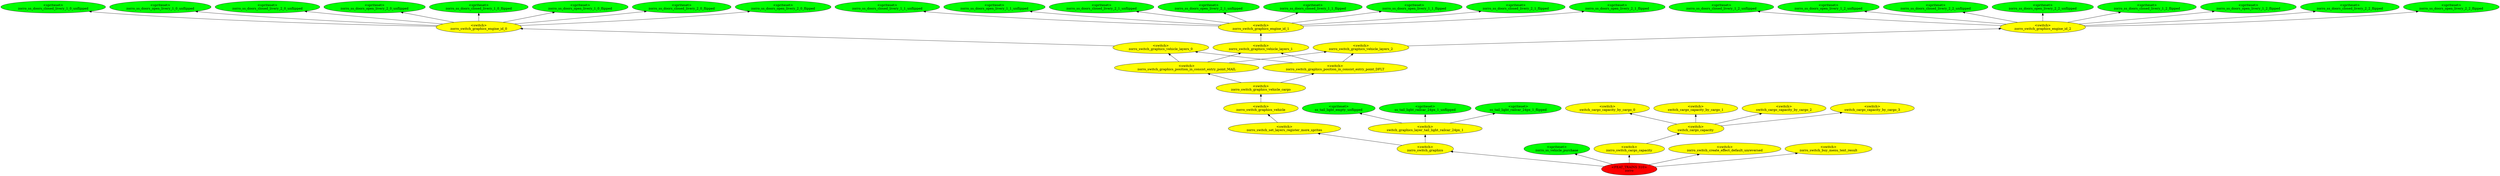 digraph {
rankdir="BT"
ss_tail_light_railcar_24px_1_unflipped [fillcolor=green style="filled" label="<spriteset>\nss_tail_light_railcar_24px_1_unflipped"]
ss_tail_light_railcar_24px_1_flipped [fillcolor=green style="filled" label="<spriteset>\nss_tail_light_railcar_24px_1_flipped"]
ss_tail_light_empty_unflipped [fillcolor=green style="filled" label="<spriteset>\nss_tail_light_empty_unflipped"]
switch_graphics_layer_tail_light_railcar_24px_1 [fillcolor=yellow style="filled" label="<switch>\nswitch_graphics_layer_tail_light_railcar_24px_1"]
switch_cargo_capacity_by_cargo_0 [fillcolor=yellow style="filled" label="<switch>\nswitch_cargo_capacity_by_cargo_0"]
switch_cargo_capacity_by_cargo_1 [fillcolor=yellow style="filled" label="<switch>\nswitch_cargo_capacity_by_cargo_1"]
switch_cargo_capacity_by_cargo_2 [fillcolor=yellow style="filled" label="<switch>\nswitch_cargo_capacity_by_cargo_2"]
switch_cargo_capacity_by_cargo_3 [fillcolor=yellow style="filled" label="<switch>\nswitch_cargo_capacity_by_cargo_3"]
switch_cargo_capacity [fillcolor=yellow style="filled" label="<switch>\nswitch_cargo_capacity"]
zorro_ss_doors_closed_livery_1_0_unflipped [fillcolor=green style="filled" label="<spriteset>\nzorro_ss_doors_closed_livery_1_0_unflipped"]
zorro_ss_doors_open_livery_1_0_unflipped [fillcolor=green style="filled" label="<spriteset>\nzorro_ss_doors_open_livery_1_0_unflipped"]
zorro_ss_doors_closed_livery_2_0_unflipped [fillcolor=green style="filled" label="<spriteset>\nzorro_ss_doors_closed_livery_2_0_unflipped"]
zorro_ss_doors_open_livery_2_0_unflipped [fillcolor=green style="filled" label="<spriteset>\nzorro_ss_doors_open_livery_2_0_unflipped"]
zorro_ss_doors_closed_livery_1_0_flipped [fillcolor=green style="filled" label="<spriteset>\nzorro_ss_doors_closed_livery_1_0_flipped"]
zorro_ss_doors_open_livery_1_0_flipped [fillcolor=green style="filled" label="<spriteset>\nzorro_ss_doors_open_livery_1_0_flipped"]
zorro_ss_doors_closed_livery_2_0_flipped [fillcolor=green style="filled" label="<spriteset>\nzorro_ss_doors_closed_livery_2_0_flipped"]
zorro_ss_doors_open_livery_2_0_flipped [fillcolor=green style="filled" label="<spriteset>\nzorro_ss_doors_open_livery_2_0_flipped"]
zorro_switch_graphics_engine_id_0 [fillcolor=yellow style="filled" label="<switch>\nzorro_switch_graphics_engine_id_0"]
zorro_switch_graphics_vehicle_layers_0 [fillcolor=yellow style="filled" label="<switch>\nzorro_switch_graphics_vehicle_layers_0"]
zorro_ss_doors_closed_livery_1_1_unflipped [fillcolor=green style="filled" label="<spriteset>\nzorro_ss_doors_closed_livery_1_1_unflipped"]
zorro_ss_doors_open_livery_1_1_unflipped [fillcolor=green style="filled" label="<spriteset>\nzorro_ss_doors_open_livery_1_1_unflipped"]
zorro_ss_doors_closed_livery_2_1_unflipped [fillcolor=green style="filled" label="<spriteset>\nzorro_ss_doors_closed_livery_2_1_unflipped"]
zorro_ss_doors_open_livery_2_1_unflipped [fillcolor=green style="filled" label="<spriteset>\nzorro_ss_doors_open_livery_2_1_unflipped"]
zorro_ss_doors_closed_livery_1_1_flipped [fillcolor=green style="filled" label="<spriteset>\nzorro_ss_doors_closed_livery_1_1_flipped"]
zorro_ss_doors_open_livery_1_1_flipped [fillcolor=green style="filled" label="<spriteset>\nzorro_ss_doors_open_livery_1_1_flipped"]
zorro_ss_doors_closed_livery_2_1_flipped [fillcolor=green style="filled" label="<spriteset>\nzorro_ss_doors_closed_livery_2_1_flipped"]
zorro_ss_doors_open_livery_2_1_flipped [fillcolor=green style="filled" label="<spriteset>\nzorro_ss_doors_open_livery_2_1_flipped"]
zorro_switch_graphics_engine_id_1 [fillcolor=yellow style="filled" label="<switch>\nzorro_switch_graphics_engine_id_1"]
zorro_switch_graphics_vehicle_layers_1 [fillcolor=yellow style="filled" label="<switch>\nzorro_switch_graphics_vehicle_layers_1"]
zorro_ss_doors_closed_livery_1_2_unflipped [fillcolor=green style="filled" label="<spriteset>\nzorro_ss_doors_closed_livery_1_2_unflipped"]
zorro_ss_doors_open_livery_1_2_unflipped [fillcolor=green style="filled" label="<spriteset>\nzorro_ss_doors_open_livery_1_2_unflipped"]
zorro_ss_doors_closed_livery_2_2_unflipped [fillcolor=green style="filled" label="<spriteset>\nzorro_ss_doors_closed_livery_2_2_unflipped"]
zorro_ss_doors_open_livery_2_2_unflipped [fillcolor=green style="filled" label="<spriteset>\nzorro_ss_doors_open_livery_2_2_unflipped"]
zorro_ss_doors_closed_livery_1_2_flipped [fillcolor=green style="filled" label="<spriteset>\nzorro_ss_doors_closed_livery_1_2_flipped"]
zorro_ss_doors_open_livery_1_2_flipped [fillcolor=green style="filled" label="<spriteset>\nzorro_ss_doors_open_livery_1_2_flipped"]
zorro_ss_doors_closed_livery_2_2_flipped [fillcolor=green style="filled" label="<spriteset>\nzorro_ss_doors_closed_livery_2_2_flipped"]
zorro_ss_doors_open_livery_2_2_flipped [fillcolor=green style="filled" label="<spriteset>\nzorro_ss_doors_open_livery_2_2_flipped"]
zorro_switch_graphics_engine_id_2 [fillcolor=yellow style="filled" label="<switch>\nzorro_switch_graphics_engine_id_2"]
zorro_switch_graphics_vehicle_layers_2 [fillcolor=yellow style="filled" label="<switch>\nzorro_switch_graphics_vehicle_layers_2"]
zorro_switch_graphics_position_in_consist_entry_point_MAIL [fillcolor=yellow style="filled" label="<switch>\nzorro_switch_graphics_position_in_consist_entry_point_MAIL"]
zorro_switch_graphics_position_in_consist_entry_point_DFLT [fillcolor=yellow style="filled" label="<switch>\nzorro_switch_graphics_position_in_consist_entry_point_DFLT"]
zorro_switch_graphics_vehicle_cargo [fillcolor=yellow style="filled" label="<switch>\nzorro_switch_graphics_vehicle_cargo"]
zorro_switch_graphics_vehicle [fillcolor=yellow style="filled" label="<switch>\nzorro_switch_graphics_vehicle"]
zorro_ss_vehicle_purchase [fillcolor=green style="filled" label="<spriteset>\nzorro_ss_vehicle_purchase"]
zorro_switch_set_layers_register_more_sprites [fillcolor=yellow style="filled" label="<switch>\nzorro_switch_set_layers_register_more_sprites"]
zorro_switch_graphics [fillcolor=yellow style="filled" label="<switch>\nzorro_switch_graphics"]
zorro_switch_cargo_capacity [fillcolor=yellow style="filled" label="<switch>\nzorro_switch_cargo_capacity"]
zorro_switch_create_effect_default_unreversed [fillcolor=yellow style="filled" label="<switch>\nzorro_switch_create_effect_default_unreversed"]
zorro_switch_buy_menu_text_result [fillcolor=yellow style="filled" label="<switch>\nzorro_switch_buy_menu_text_result"]
zorro [fillcolor=red style="filled" label="<FEAT_TRAINS 310>\nzorro"]
switch_graphics_layer_tail_light_railcar_24px_1->ss_tail_light_railcar_24px_1_unflipped
zorro_switch_graphics_engine_id_0->zorro_ss_doors_open_livery_2_0_flipped
zorro_switch_graphics_engine_id_1->zorro_ss_doors_closed_livery_1_1_flipped
zorro_switch_graphics_engine_id_1->zorro_ss_doors_open_livery_1_1_flipped
zorro_switch_graphics_engine_id_2->zorro_ss_doors_closed_livery_2_2_flipped
zorro_switch_graphics_vehicle_layers_2->zorro_switch_graphics_engine_id_2
zorro_switch_graphics_position_in_consist_entry_point_DFLT->zorro_switch_graphics_vehicle_layers_1
zorro_switch_graphics->zorro_switch_set_layers_register_more_sprites
zorro_switch_graphics_engine_id_0->zorro_ss_doors_closed_livery_2_0_flipped
zorro_switch_graphics_engine_id_2->zorro_ss_doors_open_livery_2_2_unflipped
zorro_switch_graphics_engine_id_0->zorro_ss_doors_closed_livery_2_0_unflipped
zorro->zorro_switch_graphics
zorro_switch_graphics_engine_id_0->zorro_ss_doors_closed_livery_1_0_flipped
zorro_switch_graphics_engine_id_0->zorro_ss_doors_closed_livery_1_0_unflipped
zorro_switch_graphics_engine_id_2->zorro_ss_doors_closed_livery_2_2_unflipped
zorro_switch_cargo_capacity->switch_cargo_capacity
zorro_switch_graphics_position_in_consist_entry_point_MAIL->zorro_switch_graphics_vehicle_layers_1
switch_cargo_capacity->switch_cargo_capacity_by_cargo_1
zorro_switch_graphics_engine_id_2->zorro_ss_doors_closed_livery_1_2_unflipped
zorro->zorro_ss_vehicle_purchase
zorro_switch_graphics_engine_id_2->zorro_ss_doors_closed_livery_1_2_flipped
zorro_switch_graphics_engine_id_0->zorro_ss_doors_open_livery_1_0_unflipped
zorro->zorro_switch_create_effect_default_unreversed
zorro_switch_graphics_engine_id_1->zorro_ss_doors_open_livery_1_1_unflipped
zorro_switch_graphics_engine_id_2->zorro_ss_doors_open_livery_2_2_flipped
zorro_switch_graphics_position_in_consist_entry_point_MAIL->zorro_switch_graphics_vehicle_layers_2
zorro_switch_graphics_engine_id_1->zorro_ss_doors_closed_livery_1_1_unflipped
zorro_switch_graphics_engine_id_1->zorro_ss_doors_open_livery_2_1_unflipped
zorro_switch_graphics_position_in_consist_entry_point_DFLT->zorro_switch_graphics_vehicle_layers_0
switch_cargo_capacity->switch_cargo_capacity_by_cargo_3
switch_cargo_capacity->switch_cargo_capacity_by_cargo_0
zorro->zorro_switch_cargo_capacity
zorro_switch_graphics_engine_id_1->zorro_ss_doors_closed_livery_2_1_unflipped
zorro_switch_graphics_position_in_consist_entry_point_MAIL->zorro_switch_graphics_vehicle_layers_0
zorro_switch_set_layers_register_more_sprites->zorro_switch_graphics_vehicle
zorro_switch_graphics_engine_id_0->zorro_ss_doors_open_livery_1_0_flipped
zorro_switch_graphics_vehicle_layers_0->zorro_switch_graphics_engine_id_0
zorro->zorro_switch_buy_menu_text_result
zorro_switch_graphics_engine_id_2->zorro_ss_doors_open_livery_1_2_flipped
zorro_switch_graphics_vehicle->zorro_switch_graphics_vehicle_cargo
zorro_switch_graphics_engine_id_1->zorro_ss_doors_closed_livery_2_1_flipped
switch_graphics_layer_tail_light_railcar_24px_1->ss_tail_light_railcar_24px_1_flipped
zorro_switch_graphics_engine_id_2->zorro_ss_doors_open_livery_1_2_unflipped
zorro_switch_graphics_engine_id_1->zorro_ss_doors_open_livery_2_1_flipped
zorro_switch_graphics_engine_id_0->zorro_ss_doors_open_livery_2_0_unflipped
switch_graphics_layer_tail_light_railcar_24px_1->ss_tail_light_empty_unflipped
zorro_switch_graphics->switch_graphics_layer_tail_light_railcar_24px_1
zorro_switch_graphics_vehicle_cargo->zorro_switch_graphics_position_in_consist_entry_point_DFLT
zorro_switch_graphics_vehicle_cargo->zorro_switch_graphics_position_in_consist_entry_point_MAIL
switch_cargo_capacity->switch_cargo_capacity_by_cargo_2
zorro_switch_graphics_vehicle_layers_1->zorro_switch_graphics_engine_id_1
zorro_switch_graphics_position_in_consist_entry_point_DFLT->zorro_switch_graphics_vehicle_layers_2
}
